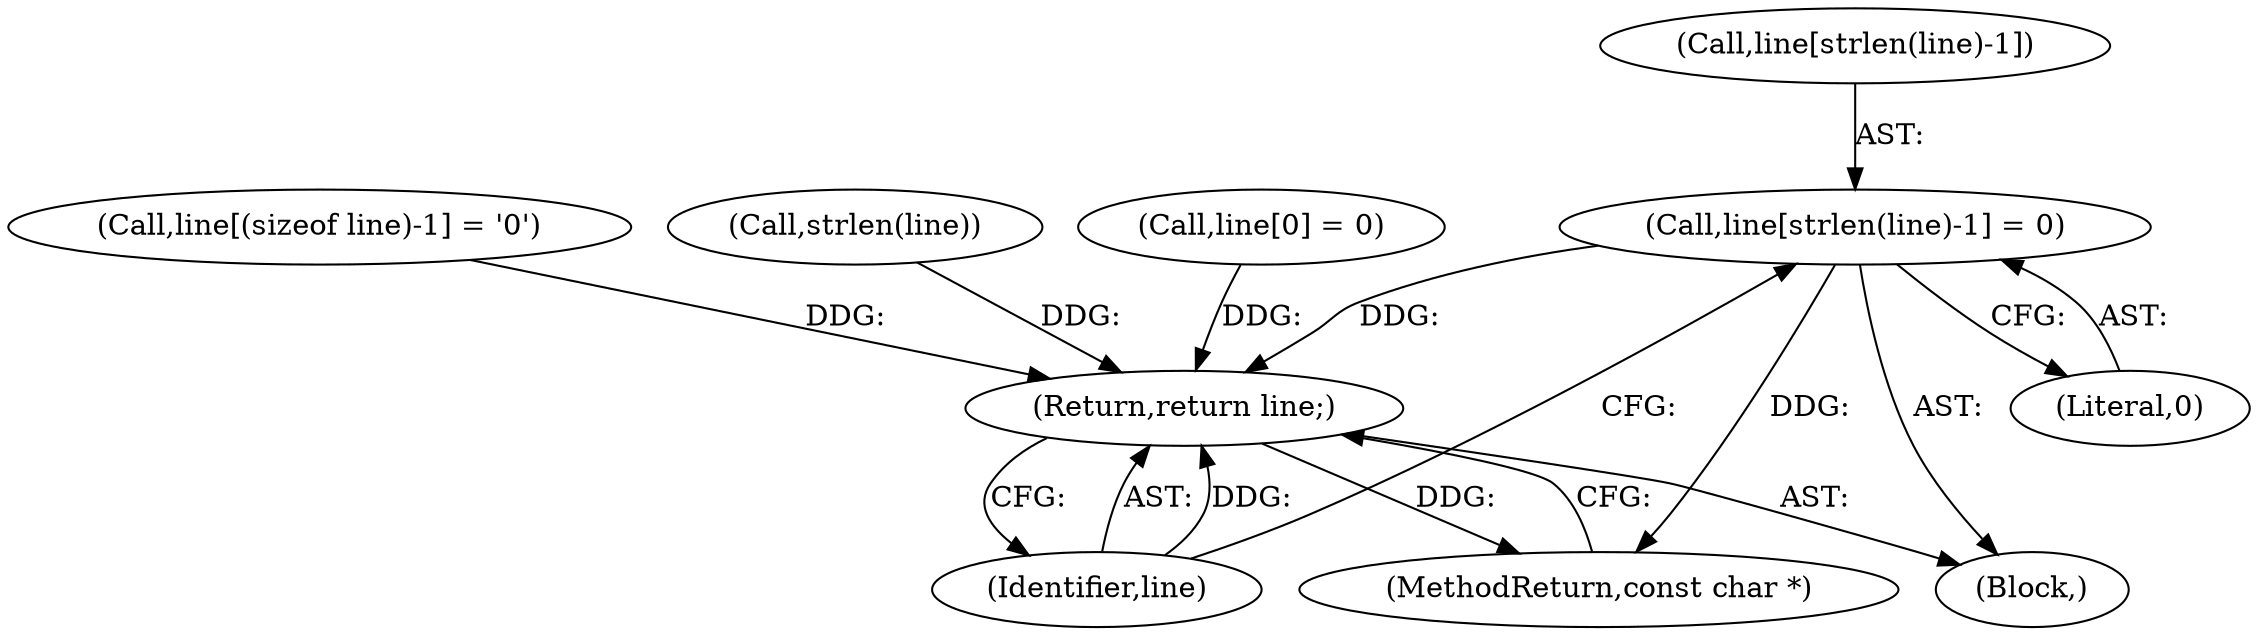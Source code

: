 digraph "0_OpenSC_360e95d45ac4123255a4c796db96337f332160ad#diff-d643a0fa169471dbf2912f4866dc49c5_11@API" {
"1000274" [label="(Call,line[strlen(line)-1] = 0)"];
"1000282" [label="(Return,return line;)"];
"1000281" [label="(Literal,0)"];
"1000266" [label="(Call,line[(sizeof line)-1] = '\0')"];
"1000275" [label="(Call,line[strlen(line)-1])"];
"1000274" [label="(Call,line[strlen(line)-1] = 0)"];
"1000283" [label="(Identifier,line)"];
"1000282" [label="(Return,return line;)"];
"1000284" [label="(MethodReturn,const char *)"];
"1000104" [label="(Block,)"];
"1000278" [label="(Call,strlen(line))"];
"1000114" [label="(Call,line[0] = 0)"];
"1000274" -> "1000104"  [label="AST: "];
"1000274" -> "1000281"  [label="CFG: "];
"1000275" -> "1000274"  [label="AST: "];
"1000281" -> "1000274"  [label="AST: "];
"1000283" -> "1000274"  [label="CFG: "];
"1000274" -> "1000284"  [label="DDG: "];
"1000274" -> "1000282"  [label="DDG: "];
"1000282" -> "1000104"  [label="AST: "];
"1000282" -> "1000283"  [label="CFG: "];
"1000283" -> "1000282"  [label="AST: "];
"1000284" -> "1000282"  [label="CFG: "];
"1000282" -> "1000284"  [label="DDG: "];
"1000283" -> "1000282"  [label="DDG: "];
"1000266" -> "1000282"  [label="DDG: "];
"1000114" -> "1000282"  [label="DDG: "];
"1000278" -> "1000282"  [label="DDG: "];
}
